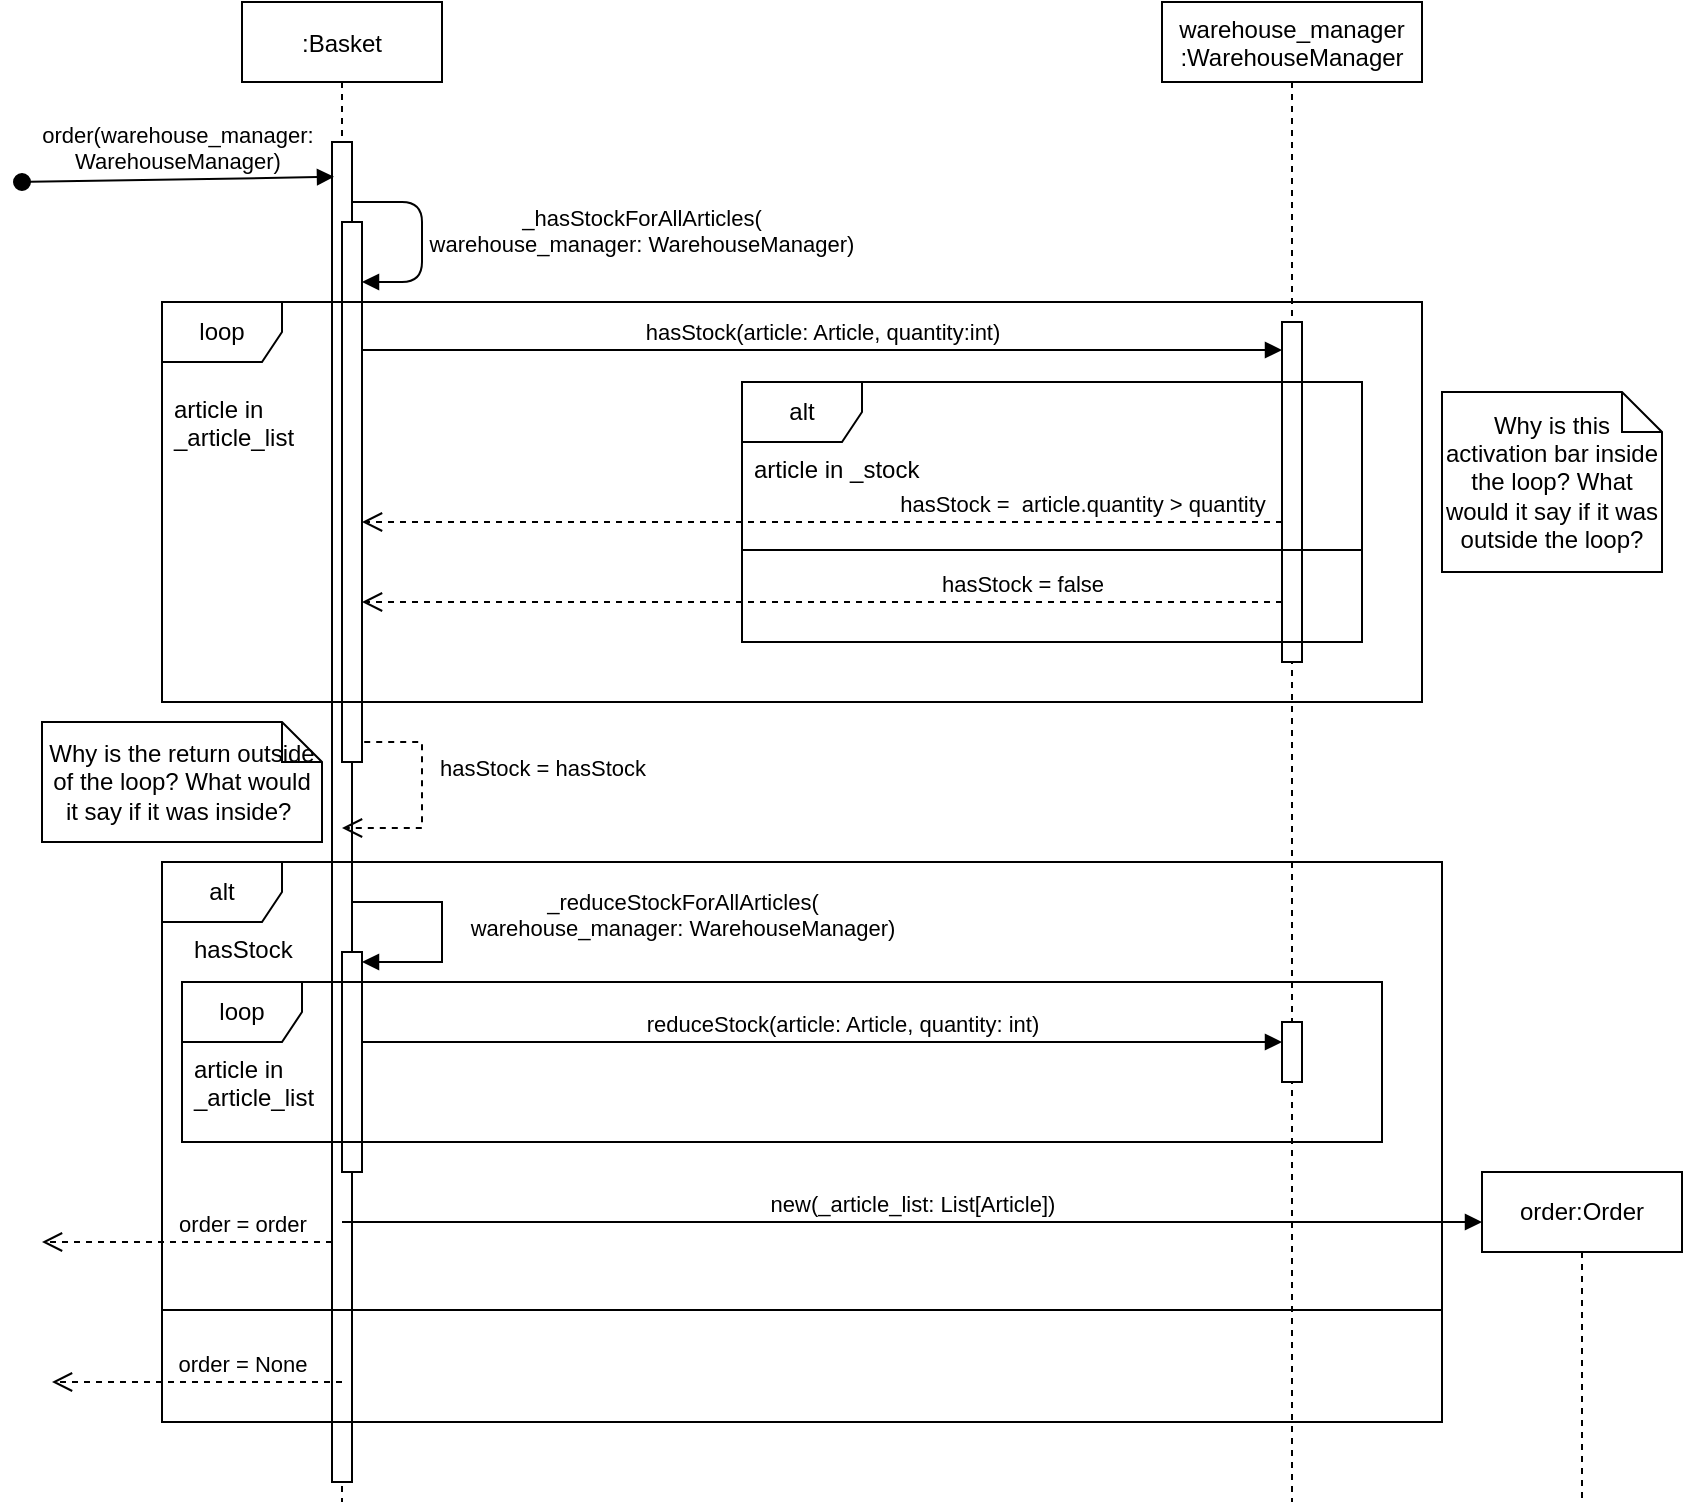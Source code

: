 <mxfile version="17.5.0" type="device"><diagram id="kgpKYQtTHZ0yAKxKKP6v" name="Page-1"><mxGraphModel dx="1718" dy="928" grid="1" gridSize="10" guides="1" tooltips="1" connect="1" arrows="1" fold="1" page="1" pageScale="1" pageWidth="850" pageHeight="1100" math="0" shadow="0"><root><mxCell id="0"/><mxCell id="1" parent="0"/><mxCell id="3nuBFxr9cyL0pnOWT2aG-1" value=":Basket" style="shape=umlLifeline;perimeter=lifelinePerimeter;container=1;collapsible=0;recursiveResize=0;rounded=0;shadow=0;strokeWidth=1;" parent="1" vertex="1"><mxGeometry x="120" y="80" width="100" height="750" as="geometry"/></mxCell><mxCell id="3nuBFxr9cyL0pnOWT2aG-2" value="" style="points=[];perimeter=orthogonalPerimeter;rounded=0;shadow=0;strokeWidth=1;" parent="3nuBFxr9cyL0pnOWT2aG-1" vertex="1"><mxGeometry x="45" y="70" width="10" height="670" as="geometry"/></mxCell><mxCell id="HxLXl8MH9s3ETUIZb1Gv-1" value="" style="points=[];perimeter=orthogonalPerimeter;rounded=0;shadow=0;strokeWidth=1;" vertex="1" parent="3nuBFxr9cyL0pnOWT2aG-1"><mxGeometry x="50" y="110" width="10" height="270" as="geometry"/></mxCell><mxCell id="3nuBFxr9cyL0pnOWT2aG-3" value="order(warehouse_manager: &#10;WarehouseManager)" style="verticalAlign=bottom;startArrow=oval;endArrow=block;startSize=8;shadow=0;strokeWidth=1;entryX=0.1;entryY=0.026;entryDx=0;entryDy=0;entryPerimeter=0;" parent="3nuBFxr9cyL0pnOWT2aG-1" target="3nuBFxr9cyL0pnOWT2aG-2" edge="1"><mxGeometry relative="1" as="geometry"><mxPoint x="-110" y="90" as="sourcePoint"/></mxGeometry></mxCell><mxCell id="3nuBFxr9cyL0pnOWT2aG-8" value="_hasStockForAllArticles(&#10;warehouse_manager: WarehouseManager)" style="verticalAlign=bottom;endArrow=block;shadow=0;strokeWidth=1;" parent="3nuBFxr9cyL0pnOWT2aG-1" source="3nuBFxr9cyL0pnOWT2aG-2" target="HxLXl8MH9s3ETUIZb1Gv-1" edge="1"><mxGeometry x="0.238" y="110" relative="1" as="geometry"><mxPoint x="155" y="80" as="sourcePoint"/><mxPoint x="110" y="150" as="targetPoint"/><Array as="points"><mxPoint x="90" y="100"/><mxPoint x="90" y="140"/></Array><mxPoint as="offset"/></mxGeometry></mxCell><mxCell id="HxLXl8MH9s3ETUIZb1Gv-19" value="hasStock = hasStock" style="html=1;verticalAlign=bottom;endArrow=open;dashed=1;endSize=8;rounded=0;exitX=1.11;exitY=0.963;exitDx=0;exitDy=0;exitPerimeter=0;" edge="1" parent="3nuBFxr9cyL0pnOWT2aG-1" source="HxLXl8MH9s3ETUIZb1Gv-1" target="3nuBFxr9cyL0pnOWT2aG-1"><mxGeometry x="-0.092" y="60" relative="1" as="geometry"><mxPoint x="350" y="430" as="sourcePoint"/><mxPoint x="130" y="420" as="targetPoint"/><Array as="points"><mxPoint x="90" y="370"/><mxPoint x="90" y="413"/></Array><mxPoint as="offset"/></mxGeometry></mxCell><mxCell id="HxLXl8MH9s3ETUIZb1Gv-33" value="new(_article_list: List[Article])" style="html=1;verticalAlign=bottom;endArrow=block;rounded=0;" edge="1" parent="3nuBFxr9cyL0pnOWT2aG-1"><mxGeometry width="80" relative="1" as="geometry"><mxPoint x="50" y="610" as="sourcePoint"/><mxPoint x="620" y="610" as="targetPoint"/></mxGeometry></mxCell><mxCell id="HxLXl8MH9s3ETUIZb1Gv-37" value="order = None" style="html=1;verticalAlign=bottom;endArrow=open;dashed=1;endSize=8;rounded=0;" edge="1" parent="3nuBFxr9cyL0pnOWT2aG-1"><mxGeometry x="-0.31" relative="1" as="geometry"><mxPoint x="50" y="690" as="sourcePoint"/><mxPoint x="-95" y="690" as="targetPoint"/><mxPoint as="offset"/></mxGeometry></mxCell><mxCell id="3nuBFxr9cyL0pnOWT2aG-5" value="warehouse_manager&#10;:WarehouseManager" style="shape=umlLifeline;perimeter=lifelinePerimeter;container=1;collapsible=0;recursiveResize=0;rounded=0;shadow=0;strokeWidth=1;" parent="1" vertex="1"><mxGeometry x="580" y="80" width="130" height="750" as="geometry"/></mxCell><mxCell id="3nuBFxr9cyL0pnOWT2aG-6" value="" style="points=[];perimeter=orthogonalPerimeter;rounded=0;shadow=0;strokeWidth=1;" parent="3nuBFxr9cyL0pnOWT2aG-5" vertex="1"><mxGeometry x="60" y="160" width="10" height="170" as="geometry"/></mxCell><mxCell id="HxLXl8MH9s3ETUIZb1Gv-3" value="article in &#10;_article_list" style="text;strokeColor=none;fillColor=none;align=left;verticalAlign=top;spacingLeft=4;spacingRight=4;overflow=hidden;rotatable=0;points=[[0,0.5],[1,0.5]];portConstraint=eastwest;" vertex="1" parent="1"><mxGeometry x="80" y="270" width="120" height="40" as="geometry"/></mxCell><mxCell id="HxLXl8MH9s3ETUIZb1Gv-6" value="hasStock(article: Article, quantity:int)" style="html=1;verticalAlign=bottom;endArrow=block;rounded=0;" edge="1" parent="1"><mxGeometry width="80" relative="1" as="geometry"><mxPoint x="180" y="254" as="sourcePoint"/><mxPoint x="640" y="254" as="targetPoint"/></mxGeometry></mxCell><mxCell id="HxLXl8MH9s3ETUIZb1Gv-10" value="article in _stock" style="text;strokeColor=none;fillColor=none;align=left;verticalAlign=top;spacingLeft=4;spacingRight=4;overflow=hidden;rotatable=0;points=[[0,0.5],[1,0.5]];portConstraint=eastwest;" vertex="1" parent="1"><mxGeometry x="370" y="300" width="120" height="40" as="geometry"/></mxCell><mxCell id="HxLXl8MH9s3ETUIZb1Gv-14" value="hasStock =&amp;nbsp; article.quantity &amp;gt; quantity" style="html=1;verticalAlign=bottom;endArrow=open;dashed=1;endSize=8;rounded=0;" edge="1" parent="1" source="3nuBFxr9cyL0pnOWT2aG-6" target="HxLXl8MH9s3ETUIZb1Gv-1"><mxGeometry x="-0.565" relative="1" as="geometry"><mxPoint x="310" y="340" as="sourcePoint"/><mxPoint x="230" y="340" as="targetPoint"/><Array as="points"><mxPoint x="520" y="340"/></Array><mxPoint as="offset"/></mxGeometry></mxCell><mxCell id="HxLXl8MH9s3ETUIZb1Gv-15" value="" style="line;strokeWidth=1;fillColor=none;align=left;verticalAlign=middle;spacingTop=-1;spacingLeft=3;spacingRight=3;rotatable=0;labelPosition=right;points=[];portConstraint=eastwest;" vertex="1" parent="1"><mxGeometry x="370" y="350" width="310" height="8" as="geometry"/></mxCell><mxCell id="HxLXl8MH9s3ETUIZb1Gv-16" value="hasStock = false" style="html=1;verticalAlign=bottom;endArrow=open;dashed=1;endSize=8;rounded=0;" edge="1" parent="1" source="3nuBFxr9cyL0pnOWT2aG-6" target="HxLXl8MH9s3ETUIZb1Gv-1"><mxGeometry x="-0.435" relative="1" as="geometry"><mxPoint x="530" y="380" as="sourcePoint"/><mxPoint x="450" y="380" as="targetPoint"/><Array as="points"><mxPoint x="290" y="380"/></Array><mxPoint as="offset"/></mxGeometry></mxCell><mxCell id="HxLXl8MH9s3ETUIZb1Gv-17" value="Why is the return outside of the loop? What would it say if it was inside?&amp;nbsp;" style="shape=note;size=20;whiteSpace=wrap;html=1;" vertex="1" parent="1"><mxGeometry x="20" y="440" width="140" height="60" as="geometry"/></mxCell><mxCell id="HxLXl8MH9s3ETUIZb1Gv-20" value="Why is this activation bar inside the loop? What would it say if it was outside the loop?" style="shape=note;size=20;whiteSpace=wrap;html=1;" vertex="1" parent="1"><mxGeometry x="720" y="275" width="110" height="90" as="geometry"/></mxCell><mxCell id="HxLXl8MH9s3ETUIZb1Gv-24" value="hasStock" style="text;strokeColor=none;fillColor=none;align=left;verticalAlign=top;spacingLeft=4;spacingRight=4;overflow=hidden;rotatable=0;points=[[0,0.5],[1,0.5]];portConstraint=eastwest;" vertex="1" parent="1"><mxGeometry x="90" y="540" width="120" height="40" as="geometry"/></mxCell><mxCell id="HxLXl8MH9s3ETUIZb1Gv-27" value="article in &#10;_article_list" style="text;strokeColor=none;fillColor=none;align=left;verticalAlign=top;spacingLeft=4;spacingRight=4;overflow=hidden;rotatable=0;points=[[0,0.5],[1,0.5]];portConstraint=eastwest;" vertex="1" parent="1"><mxGeometry x="90" y="600" width="120" height="40" as="geometry"/></mxCell><mxCell id="HxLXl8MH9s3ETUIZb1Gv-28" value="" style="points=[];perimeter=orthogonalPerimeter;rounded=0;shadow=0;strokeWidth=1;" vertex="1" parent="1"><mxGeometry x="640" y="590" width="10" height="30" as="geometry"/></mxCell><mxCell id="HxLXl8MH9s3ETUIZb1Gv-29" value="" style="points=[];perimeter=orthogonalPerimeter;rounded=0;shadow=0;strokeWidth=1;" vertex="1" parent="1"><mxGeometry x="170" y="555" width="10" height="110" as="geometry"/></mxCell><mxCell id="HxLXl8MH9s3ETUIZb1Gv-30" value="_reduceStockForAllArticles(&lt;br&gt;warehouse_manager: WarehouseManager)" style="html=1;verticalAlign=bottom;endArrow=block;rounded=0;" edge="1" parent="1" target="HxLXl8MH9s3ETUIZb1Gv-29"><mxGeometry x="0.167" y="120" width="80" relative="1" as="geometry"><mxPoint x="175" y="530" as="sourcePoint"/><mxPoint x="250" y="530" as="targetPoint"/><Array as="points"><mxPoint x="220" y="530"/><mxPoint x="220" y="560"/></Array><mxPoint as="offset"/></mxGeometry></mxCell><mxCell id="HxLXl8MH9s3ETUIZb1Gv-31" value="reduceStock(article: Article, quantity: int)" style="html=1;verticalAlign=bottom;endArrow=block;rounded=0;" edge="1" parent="1" target="HxLXl8MH9s3ETUIZb1Gv-28"><mxGeometry x="0.043" width="80" relative="1" as="geometry"><mxPoint x="180" y="600" as="sourcePoint"/><mxPoint x="260" y="600" as="targetPoint"/><mxPoint as="offset"/></mxGeometry></mxCell><mxCell id="HxLXl8MH9s3ETUIZb1Gv-32" value="order:Order" style="shape=umlLifeline;perimeter=lifelinePerimeter;whiteSpace=wrap;html=1;container=1;collapsible=0;recursiveResize=0;outlineConnect=0;" vertex="1" parent="1"><mxGeometry x="740" y="665" width="100" height="165" as="geometry"/></mxCell><mxCell id="HxLXl8MH9s3ETUIZb1Gv-35" value="order = order" style="html=1;verticalAlign=bottom;endArrow=open;dashed=1;endSize=8;rounded=0;" edge="1" parent="1" source="3nuBFxr9cyL0pnOWT2aG-2"><mxGeometry x="-0.379" relative="1" as="geometry"><mxPoint y="700" as="sourcePoint"/><mxPoint x="20" y="700" as="targetPoint"/><mxPoint as="offset"/></mxGeometry></mxCell><mxCell id="HxLXl8MH9s3ETUIZb1Gv-36" value="" style="line;strokeWidth=1;fillColor=none;align=left;verticalAlign=middle;spacingTop=-1;spacingLeft=3;spacingRight=3;rotatable=0;labelPosition=right;points=[];portConstraint=eastwest;" vertex="1" parent="1"><mxGeometry x="80" y="730" width="640" height="8" as="geometry"/></mxCell><mxCell id="HxLXl8MH9s3ETUIZb1Gv-26" value="loop" style="shape=umlFrame;whiteSpace=wrap;html=1;" vertex="1" parent="1"><mxGeometry x="90" y="570" width="600" height="80" as="geometry"/></mxCell><mxCell id="HxLXl8MH9s3ETUIZb1Gv-23" value="alt" style="shape=umlFrame;whiteSpace=wrap;html=1;" vertex="1" parent="1"><mxGeometry x="80" y="510" width="640" height="280" as="geometry"/></mxCell><mxCell id="HxLXl8MH9s3ETUIZb1Gv-9" value="alt" style="shape=umlFrame;whiteSpace=wrap;html=1;" vertex="1" parent="1"><mxGeometry x="370" y="270" width="310" height="130" as="geometry"/></mxCell><mxCell id="HxLXl8MH9s3ETUIZb1Gv-2" value="loop" style="shape=umlFrame;whiteSpace=wrap;html=1;" vertex="1" parent="1"><mxGeometry x="80" y="230" width="630" height="200" as="geometry"/></mxCell></root></mxGraphModel></diagram></mxfile>